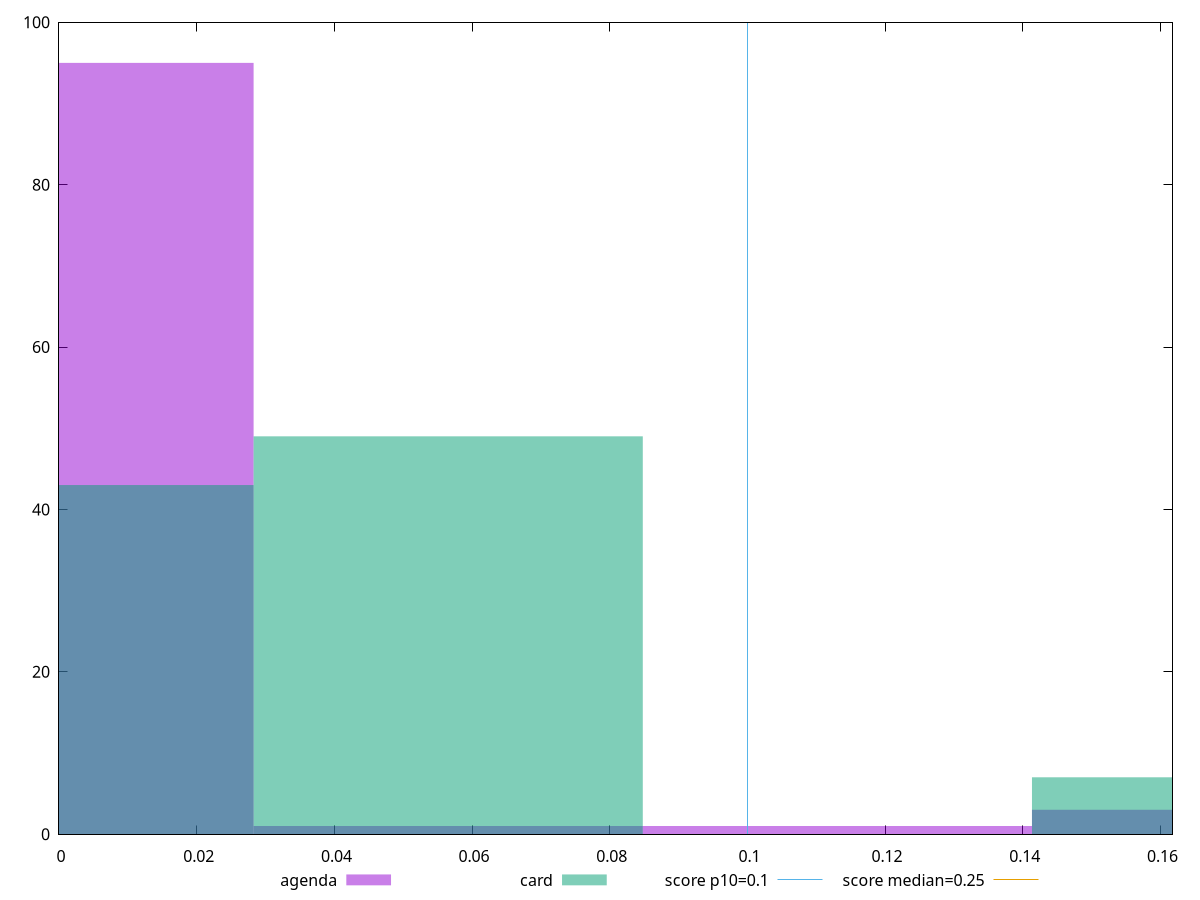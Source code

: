 reset

$agenda <<EOF
0.1695969959029241 3
0 95
0.11306466393528274 1
0.05653233196764137 1
EOF

$card <<EOF
0.1695969959029241 7
0.05653233196764137 49
0 43
EOF

set key outside below
set boxwidth 0.05653233196764137
set xrange [0:0.1617432536019219]
set yrange [0:100]
set trange [0:100]
set style fill transparent solid 0.5 noborder

set parametric
set terminal svg size 640, 500 enhanced background rgb 'white'
set output "reports/report_00027_2021-02-24T12-40-31.850Z/cumulative-layout-shift/comparison/histogram/1_vs_2.svg"

plot $agenda title "agenda" with boxes, \
     $card title "card" with boxes, \
     0.1,t title "score p10=0.1", \
     0.25,t title "score median=0.25"

reset
